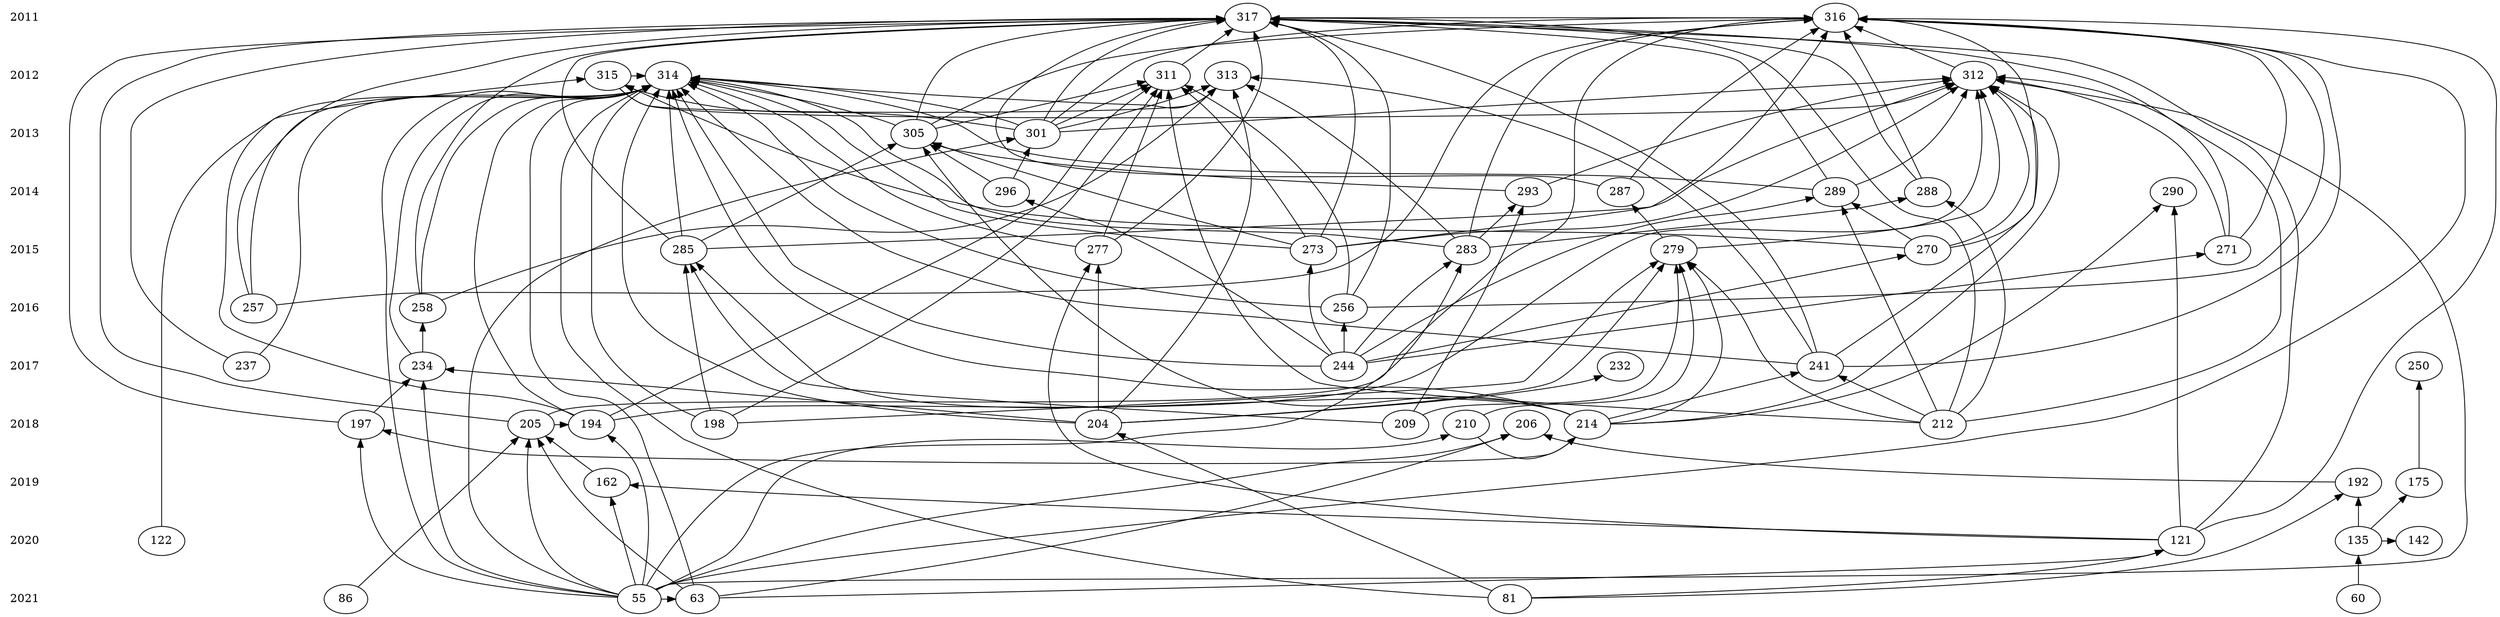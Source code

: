 digraph metadata{
	rankdir = BT;
	{rank=same; 2011 316 317};
	{rank=same; 2012 311 312 313 314 315};
	{rank=same; 2013 301 305};
	{rank=same; 2014 287 288 289 290 293 296};
	{rank=same; 2015 270 271 273 277 279 283 285};
	{rank=same; 2016 256 257 258};
	{rank=same; 2017 232 234 237 241 244 250};
	{rank=same; 2018 194 197 198 204 205 206 209 210 212 214};
	{rank=same; 2019 162 175 192};
	{rank=same; 2020 121 122 135 142};
	{rank=same; 2021 55 60 63 81 86};
	2011 [ shape="plaintext" ];
	2012 [ shape="plaintext" ];
	2013 [ shape="plaintext" ];
	2014 [ shape="plaintext" ];
	2015 [ shape="plaintext" ];
	2016 [ shape="plaintext" ];
	2017 [ shape="plaintext" ];
	2018 [ shape="plaintext" ];
	2019 [ shape="plaintext" ];
	2020 [ shape="plaintext" ];
	2021 [ shape="plaintext" ];
	2021 -> 2020 [ style = invis ];
	2020 -> 2019 [ style = invis ];
	2019 -> 2018 [ style = invis ];
	2018 -> 2017 [ style = invis ];
	2017 -> 2016 [ style = invis ];
	2016 -> 2015 [ style = invis ];
	2015 -> 2014 [ style = invis ];
	2014 -> 2013 [ style = invis ];
	2013 -> 2012 [ style = invis ];
	2012 -> 2011 [ style = invis ];
	55 -> { 205 312 316 162 283 194 63 301 314 234 197 206 210 };
	60 -> { 135 };
	63 -> { 121 205 314 206 };
	81 -> { 204 314 192 121 };
	86 -> { 205 };
	121 -> { 277 290 317 316 162 };
	122 -> { 314 };
	135 -> { 175 192 142 };
	162 -> { 205 };
	175 -> { 250 };
	192 -> { 206 };
	194 -> { 312 311 315 314 };
	197 -> { 234 317 };
	198 -> { 314 285 311 279 };
	204 -> { 279 277 314 313 234 232 };
	205 -> { 317 316 194 };
	209 -> { 285 293 279 };
	210 -> { 214 279 };
	212 -> { 288 241 317 289 279 312 311 };
	214 -> { 314 197 290 285 312 279 241 305 };
	234 -> { 314 258 };
	237 -> { 314 317 };
	241 -> { 314 313 317 312 316 };
	244 -> { 314 271 289 270 256 283 296 273 };
	256 -> { 316 311 314 317 };
	257 -> { 317 316 314 };
	258 -> { 314 313 317 };
	270 -> { 316 315 312 289 };
	271 -> { 317 312 316 };
	273 -> { 316 311 305 314 317 312 };
	277 -> { 314 317 311 };
	279 -> { 312 287 };
	283 -> { 316 314 313 293 288 };
	285 -> { 317 312 305 314 };
	287 -> { 317 316 };
	288 -> { 317 316 };
	289 -> { 314 317 312 };
	293 -> { 312 305 };
	296 -> { 301 305 };
	301 -> { 314 313 317 312 316 311 315 };
	305 -> { 316 311 314 317 };
	311 -> { 317 };
	312 -> { 316 };
	314 -> { 313 };
	315 -> { 313 312 314 };
	317 -> { 316 };
}